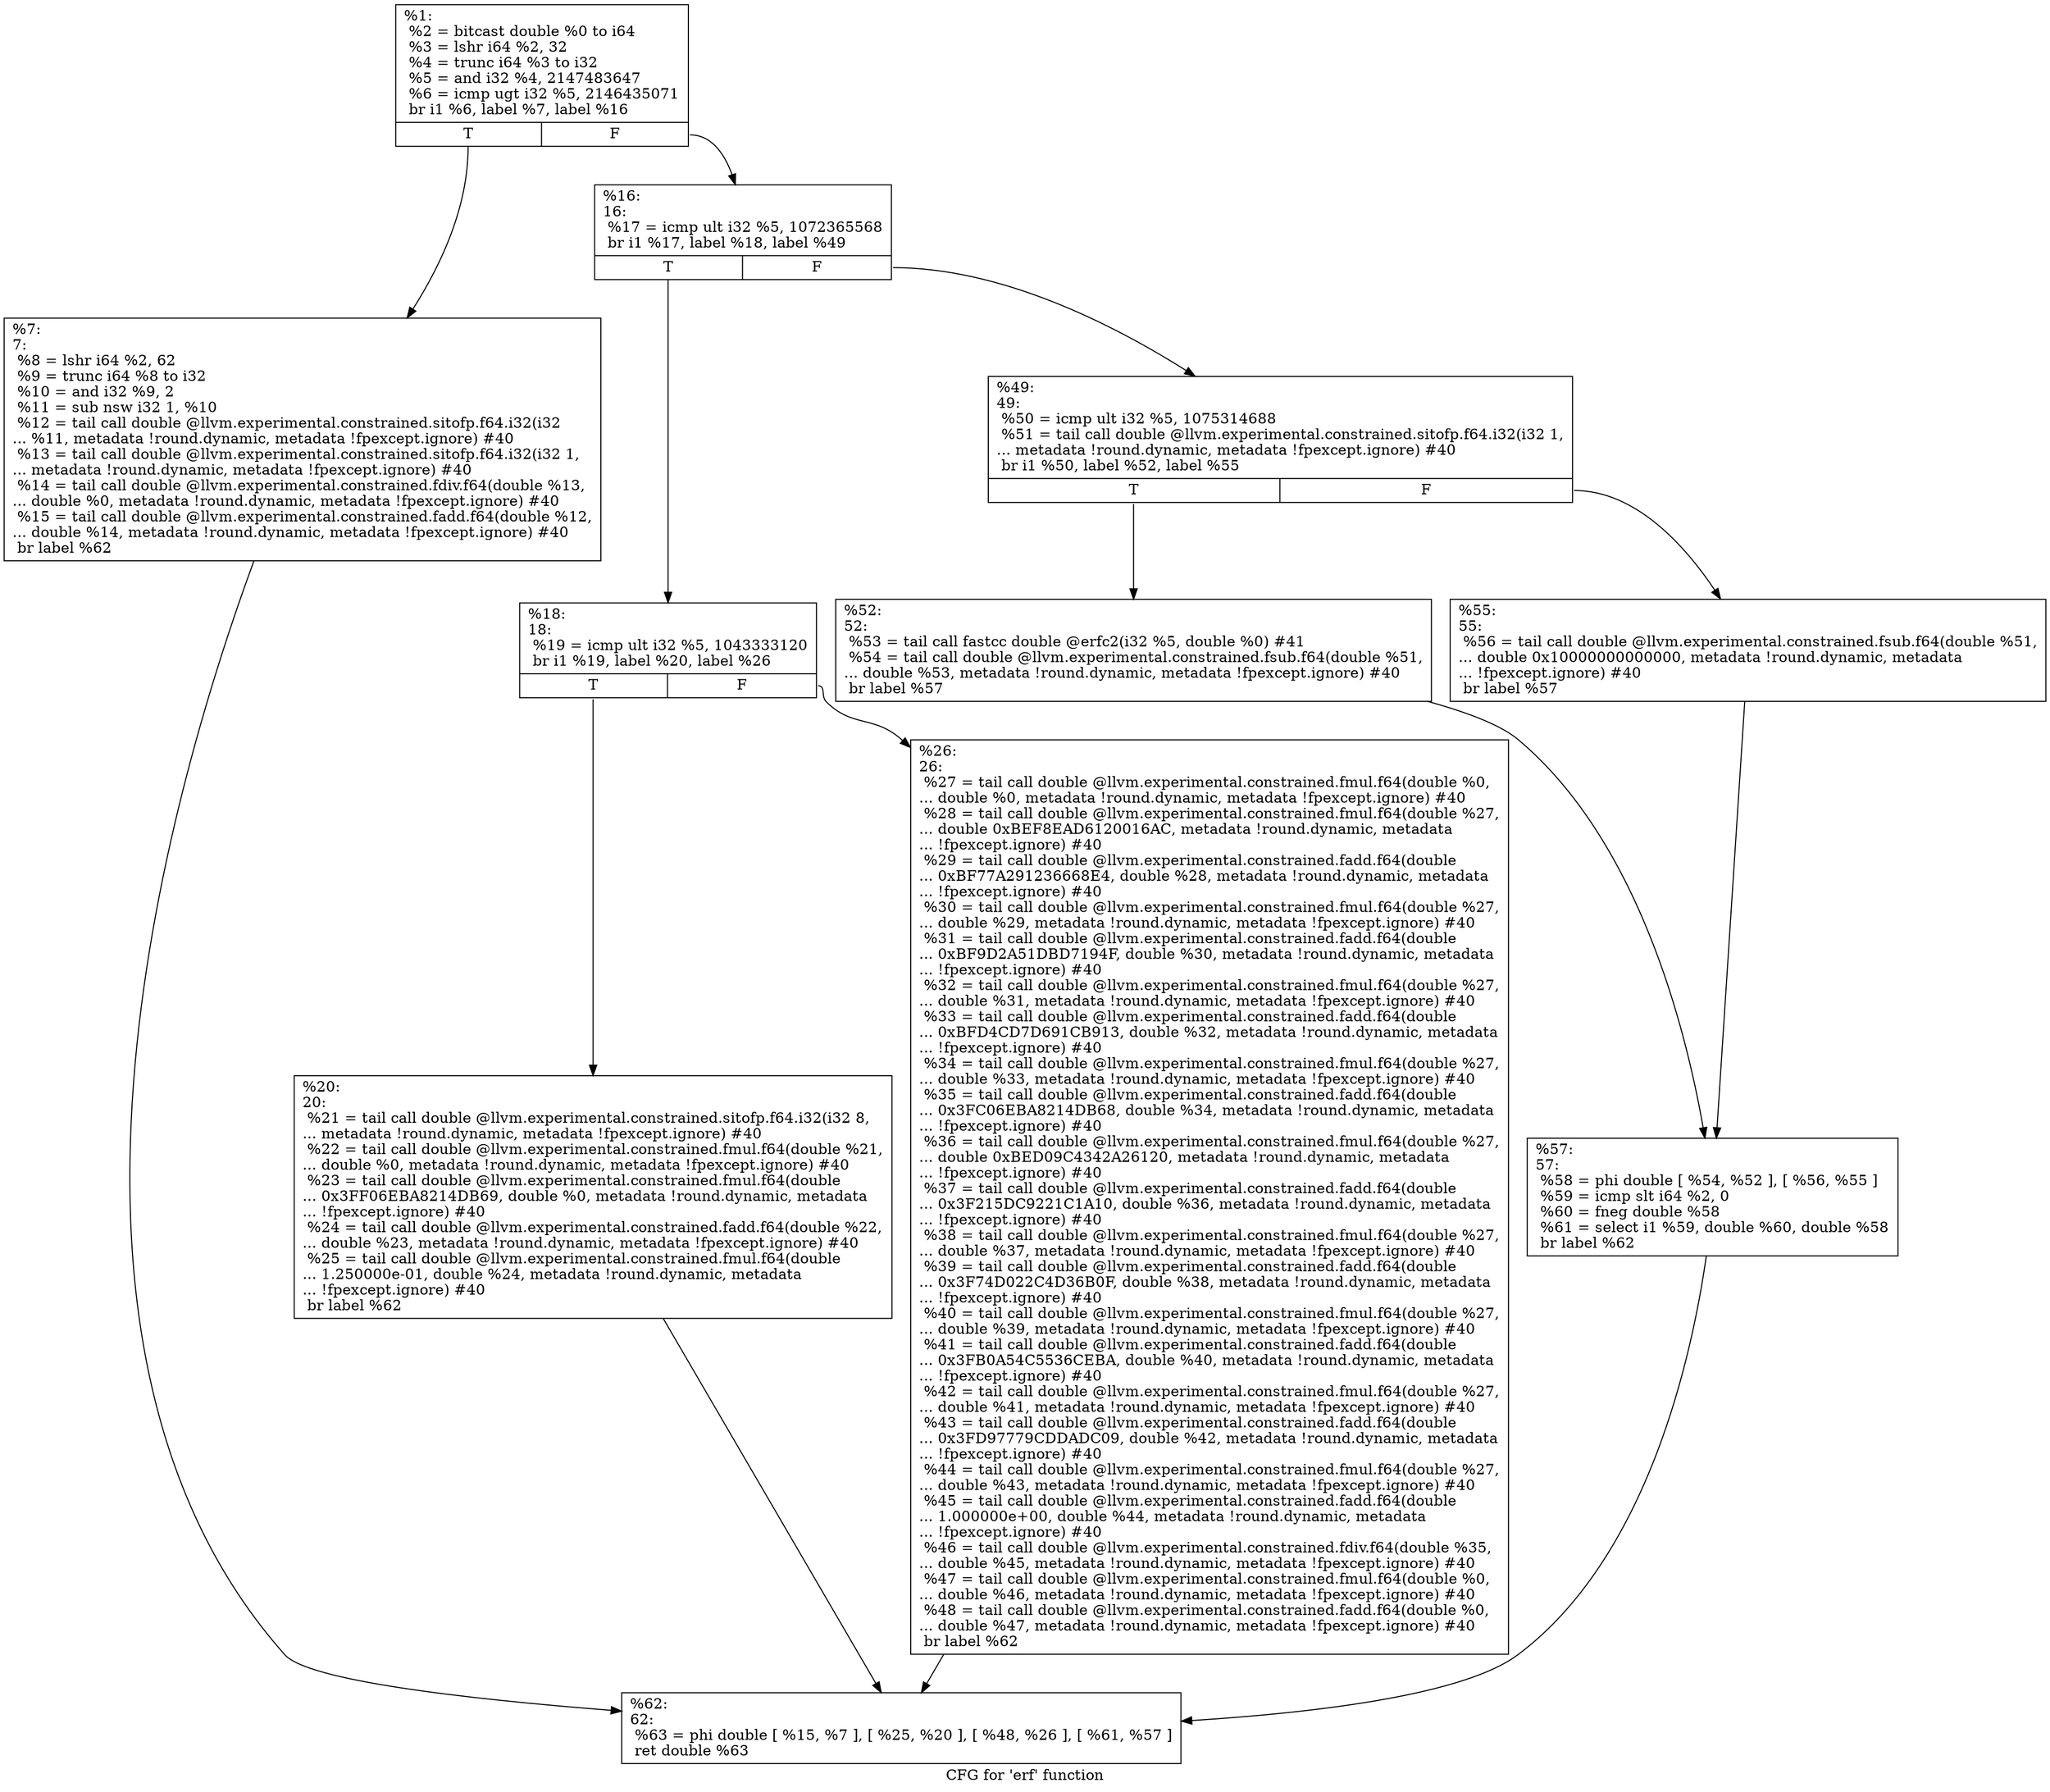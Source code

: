 digraph "CFG for 'erf' function" {
	label="CFG for 'erf' function";

	Node0x1ae6e60 [shape=record,label="{%1:\l  %2 = bitcast double %0 to i64\l  %3 = lshr i64 %2, 32\l  %4 = trunc i64 %3 to i32\l  %5 = and i32 %4, 2147483647\l  %6 = icmp ugt i32 %5, 2146435071\l  br i1 %6, label %7, label %16\l|{<s0>T|<s1>F}}"];
	Node0x1ae6e60:s0 -> Node0x1ae7500;
	Node0x1ae6e60:s1 -> Node0x1ae7550;
	Node0x1ae7500 [shape=record,label="{%7:\l7:                                                \l  %8 = lshr i64 %2, 62\l  %9 = trunc i64 %8 to i32\l  %10 = and i32 %9, 2\l  %11 = sub nsw i32 1, %10\l  %12 = tail call double @llvm.experimental.constrained.sitofp.f64.i32(i32\l... %11, metadata !round.dynamic, metadata !fpexcept.ignore) #40\l  %13 = tail call double @llvm.experimental.constrained.sitofp.f64.i32(i32 1,\l... metadata !round.dynamic, metadata !fpexcept.ignore) #40\l  %14 = tail call double @llvm.experimental.constrained.fdiv.f64(double %13,\l... double %0, metadata !round.dynamic, metadata !fpexcept.ignore) #40\l  %15 = tail call double @llvm.experimental.constrained.fadd.f64(double %12,\l... double %14, metadata !round.dynamic, metadata !fpexcept.ignore) #40\l  br label %62\l}"];
	Node0x1ae7500 -> Node0x1ae77d0;
	Node0x1ae7550 [shape=record,label="{%16:\l16:                                               \l  %17 = icmp ult i32 %5, 1072365568\l  br i1 %17, label %18, label %49\l|{<s0>T|<s1>F}}"];
	Node0x1ae7550:s0 -> Node0x1ae75a0;
	Node0x1ae7550:s1 -> Node0x1ae7690;
	Node0x1ae75a0 [shape=record,label="{%18:\l18:                                               \l  %19 = icmp ult i32 %5, 1043333120\l  br i1 %19, label %20, label %26\l|{<s0>T|<s1>F}}"];
	Node0x1ae75a0:s0 -> Node0x1ae75f0;
	Node0x1ae75a0:s1 -> Node0x1ae7640;
	Node0x1ae75f0 [shape=record,label="{%20:\l20:                                               \l  %21 = tail call double @llvm.experimental.constrained.sitofp.f64.i32(i32 8,\l... metadata !round.dynamic, metadata !fpexcept.ignore) #40\l  %22 = tail call double @llvm.experimental.constrained.fmul.f64(double %21,\l... double %0, metadata !round.dynamic, metadata !fpexcept.ignore) #40\l  %23 = tail call double @llvm.experimental.constrained.fmul.f64(double\l... 0x3FF06EBA8214DB69, double %0, metadata !round.dynamic, metadata\l... !fpexcept.ignore) #40\l  %24 = tail call double @llvm.experimental.constrained.fadd.f64(double %22,\l... double %23, metadata !round.dynamic, metadata !fpexcept.ignore) #40\l  %25 = tail call double @llvm.experimental.constrained.fmul.f64(double\l... 1.250000e-01, double %24, metadata !round.dynamic, metadata\l... !fpexcept.ignore) #40\l  br label %62\l}"];
	Node0x1ae75f0 -> Node0x1ae77d0;
	Node0x1ae7640 [shape=record,label="{%26:\l26:                                               \l  %27 = tail call double @llvm.experimental.constrained.fmul.f64(double %0,\l... double %0, metadata !round.dynamic, metadata !fpexcept.ignore) #40\l  %28 = tail call double @llvm.experimental.constrained.fmul.f64(double %27,\l... double 0xBEF8EAD6120016AC, metadata !round.dynamic, metadata\l... !fpexcept.ignore) #40\l  %29 = tail call double @llvm.experimental.constrained.fadd.f64(double\l... 0xBF77A291236668E4, double %28, metadata !round.dynamic, metadata\l... !fpexcept.ignore) #40\l  %30 = tail call double @llvm.experimental.constrained.fmul.f64(double %27,\l... double %29, metadata !round.dynamic, metadata !fpexcept.ignore) #40\l  %31 = tail call double @llvm.experimental.constrained.fadd.f64(double\l... 0xBF9D2A51DBD7194F, double %30, metadata !round.dynamic, metadata\l... !fpexcept.ignore) #40\l  %32 = tail call double @llvm.experimental.constrained.fmul.f64(double %27,\l... double %31, metadata !round.dynamic, metadata !fpexcept.ignore) #40\l  %33 = tail call double @llvm.experimental.constrained.fadd.f64(double\l... 0xBFD4CD7D691CB913, double %32, metadata !round.dynamic, metadata\l... !fpexcept.ignore) #40\l  %34 = tail call double @llvm.experimental.constrained.fmul.f64(double %27,\l... double %33, metadata !round.dynamic, metadata !fpexcept.ignore) #40\l  %35 = tail call double @llvm.experimental.constrained.fadd.f64(double\l... 0x3FC06EBA8214DB68, double %34, metadata !round.dynamic, metadata\l... !fpexcept.ignore) #40\l  %36 = tail call double @llvm.experimental.constrained.fmul.f64(double %27,\l... double 0xBED09C4342A26120, metadata !round.dynamic, metadata\l... !fpexcept.ignore) #40\l  %37 = tail call double @llvm.experimental.constrained.fadd.f64(double\l... 0x3F215DC9221C1A10, double %36, metadata !round.dynamic, metadata\l... !fpexcept.ignore) #40\l  %38 = tail call double @llvm.experimental.constrained.fmul.f64(double %27,\l... double %37, metadata !round.dynamic, metadata !fpexcept.ignore) #40\l  %39 = tail call double @llvm.experimental.constrained.fadd.f64(double\l... 0x3F74D022C4D36B0F, double %38, metadata !round.dynamic, metadata\l... !fpexcept.ignore) #40\l  %40 = tail call double @llvm.experimental.constrained.fmul.f64(double %27,\l... double %39, metadata !round.dynamic, metadata !fpexcept.ignore) #40\l  %41 = tail call double @llvm.experimental.constrained.fadd.f64(double\l... 0x3FB0A54C5536CEBA, double %40, metadata !round.dynamic, metadata\l... !fpexcept.ignore) #40\l  %42 = tail call double @llvm.experimental.constrained.fmul.f64(double %27,\l... double %41, metadata !round.dynamic, metadata !fpexcept.ignore) #40\l  %43 = tail call double @llvm.experimental.constrained.fadd.f64(double\l... 0x3FD97779CDDADC09, double %42, metadata !round.dynamic, metadata\l... !fpexcept.ignore) #40\l  %44 = tail call double @llvm.experimental.constrained.fmul.f64(double %27,\l... double %43, metadata !round.dynamic, metadata !fpexcept.ignore) #40\l  %45 = tail call double @llvm.experimental.constrained.fadd.f64(double\l... 1.000000e+00, double %44, metadata !round.dynamic, metadata\l... !fpexcept.ignore) #40\l  %46 = tail call double @llvm.experimental.constrained.fdiv.f64(double %35,\l... double %45, metadata !round.dynamic, metadata !fpexcept.ignore) #40\l  %47 = tail call double @llvm.experimental.constrained.fmul.f64(double %0,\l... double %46, metadata !round.dynamic, metadata !fpexcept.ignore) #40\l  %48 = tail call double @llvm.experimental.constrained.fadd.f64(double %0,\l... double %47, metadata !round.dynamic, metadata !fpexcept.ignore) #40\l  br label %62\l}"];
	Node0x1ae7640 -> Node0x1ae77d0;
	Node0x1ae7690 [shape=record,label="{%49:\l49:                                               \l  %50 = icmp ult i32 %5, 1075314688\l  %51 = tail call double @llvm.experimental.constrained.sitofp.f64.i32(i32 1,\l... metadata !round.dynamic, metadata !fpexcept.ignore) #40\l  br i1 %50, label %52, label %55\l|{<s0>T|<s1>F}}"];
	Node0x1ae7690:s0 -> Node0x1ae76e0;
	Node0x1ae7690:s1 -> Node0x1ae7730;
	Node0x1ae76e0 [shape=record,label="{%52:\l52:                                               \l  %53 = tail call fastcc double @erfc2(i32 %5, double %0) #41\l  %54 = tail call double @llvm.experimental.constrained.fsub.f64(double %51,\l... double %53, metadata !round.dynamic, metadata !fpexcept.ignore) #40\l  br label %57\l}"];
	Node0x1ae76e0 -> Node0x1ae7780;
	Node0x1ae7730 [shape=record,label="{%55:\l55:                                               \l  %56 = tail call double @llvm.experimental.constrained.fsub.f64(double %51,\l... double 0x10000000000000, metadata !round.dynamic, metadata\l... !fpexcept.ignore) #40\l  br label %57\l}"];
	Node0x1ae7730 -> Node0x1ae7780;
	Node0x1ae7780 [shape=record,label="{%57:\l57:                                               \l  %58 = phi double [ %54, %52 ], [ %56, %55 ]\l  %59 = icmp slt i64 %2, 0\l  %60 = fneg double %58\l  %61 = select i1 %59, double %60, double %58\l  br label %62\l}"];
	Node0x1ae7780 -> Node0x1ae77d0;
	Node0x1ae77d0 [shape=record,label="{%62:\l62:                                               \l  %63 = phi double [ %15, %7 ], [ %25, %20 ], [ %48, %26 ], [ %61, %57 ]\l  ret double %63\l}"];
}
